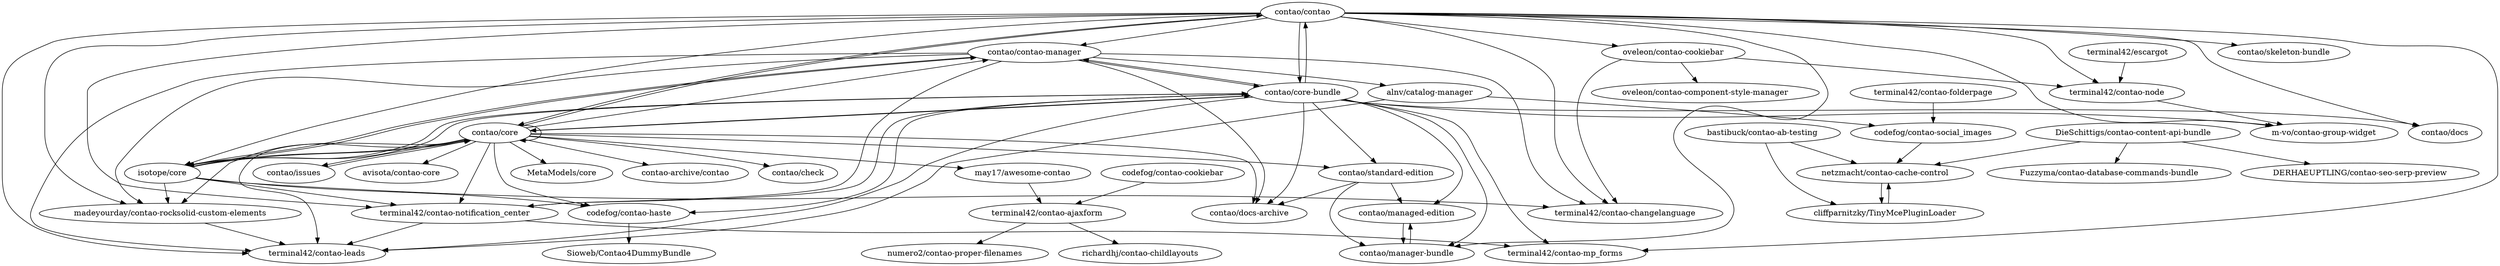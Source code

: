 digraph G {
"contao/contao" -> "contao/contao-manager"
"contao/contao" -> "contao/core-bundle"
"contao/contao" -> "terminal42/contao-notification_center"
"contao/contao" -> "contao/core"
"contao/contao" -> "oveleon/contao-cookiebar"
"contao/contao" -> "terminal42/contao-node"
"contao/contao" -> "isotope/core"
"contao/contao" -> "m-vo/contao-group-widget"
"contao/contao" -> "contao/docs"
"contao/contao" -> "madeyourday/contao-rocksolid-custom-elements"
"contao/contao" -> "terminal42/contao-leads"
"contao/contao" -> "terminal42/contao-changelanguage"
"contao/contao" -> "contao/manager-bundle"
"contao/contao" -> "terminal42/contao-mp_forms"
"contao/contao" -> "contao/skeleton-bundle"
"terminal42/escargot" -> "terminal42/contao-node"
"may17/awesome-contao" -> "terminal42/contao-ajaxform"
"terminal42/contao-notification_center" -> "terminal42/contao-leads"
"terminal42/contao-notification_center" -> "terminal42/contao-mp_forms"
"terminal42/contao-node" -> "m-vo/contao-group-widget"
"codefog/contao-cookiebar" -> "terminal42/contao-ajaxform"
"codefog/contao-social_images" -> "netzmacht/contao-cache-control"
"contao/core-bundle" -> "contao/contao-manager"
"contao/core-bundle" -> "contao/contao"
"contao/core-bundle" -> "terminal42/contao-notification_center"
"contao/core-bundle" -> "contao/manager-bundle"
"contao/core-bundle" -> "terminal42/contao-leads"
"contao/core-bundle" -> "contao/core"
"contao/core-bundle" -> "contao/docs-archive"
"contao/core-bundle" -> "isotope/core"
"contao/core-bundle" -> "contao/standard-edition"
"contao/core-bundle" -> "contao/managed-edition"
"contao/core-bundle" -> "codefog/contao-haste"
"contao/core-bundle" -> "contao/docs"
"contao/core-bundle" -> "terminal42/contao-mp_forms"
"contao/core-bundle" -> "m-vo/contao-group-widget"
"contao/core" -> "contao/core-bundle"
"contao/core" -> "contao/contao-manager"
"contao/core" -> "contao/contao"
"contao/core" -> "isotope/core"
"contao/core" -> "MetaModels/core"
"contao/core" -> "contao-archive/contao"
"contao/core" -> "terminal42/contao-notification_center"
"contao/core" -> "contao/standard-edition"
"contao/core" -> "contao/core"
"contao/core" -> "contao/check"
"contao/core" -> "madeyourday/contao-rocksolid-custom-elements"
"contao/core" -> "codefog/contao-haste"
"contao/core" -> "may17/awesome-contao"
"contao/core" -> "contao/docs-archive"
"contao/core" -> "terminal42/contao-leads"
"codefog/contao-haste" -> "Sioweb/Contao4DummyBundle"
"contao/core" -> "contao/issues"
"contao/core" -> "avisota/contao-core"
"contao/issues" -> "contao/core"
"oveleon/contao-cookiebar" -> "oveleon/contao-component-style-manager"
"oveleon/contao-cookiebar" -> "terminal42/contao-changelanguage"
"oveleon/contao-cookiebar" -> "terminal42/contao-node"
"contao/standard-edition" -> "contao/manager-bundle"
"contao/standard-edition" -> "contao/docs-archive"
"contao/standard-edition" -> "contao/managed-edition"
"isotope/core" -> "contao/contao-manager"
"isotope/core" -> "madeyourday/contao-rocksolid-custom-elements"
"isotope/core" -> "contao/core-bundle"
"isotope/core" -> "terminal42/contao-notification_center"
"isotope/core" -> "codefog/contao-haste"
"isotope/core" -> "terminal42/contao-changelanguage"
"isotope/core" -> "contao/core"
"netzmacht/contao-cache-control" -> "cliffparnitzky/TinyMcePluginLoader"
"terminal42/contao-folderpage" -> "codefog/contao-social_images"
"terminal42/contao-ajaxform" -> "numero2/contao-proper-filenames"
"terminal42/contao-ajaxform" -> "richardhj/contao-childlayouts"
"contao/contao-manager" -> "contao/core-bundle"
"contao/contao-manager" -> "terminal42/contao-leads"
"contao/contao-manager" -> "madeyourday/contao-rocksolid-custom-elements"
"contao/contao-manager" -> "contao/docs-archive"
"contao/contao-manager" -> "isotope/core"
"contao/contao-manager" -> "terminal42/contao-notification_center"
"contao/contao-manager" -> "terminal42/contao-changelanguage"
"contao/contao-manager" -> "alnv/catalog-manager"
"contao/manager-bundle" -> "contao/managed-edition"
"cliffparnitzky/TinyMcePluginLoader" -> "netzmacht/contao-cache-control"
"contao/managed-edition" -> "contao/manager-bundle"
"alnv/catalog-manager" -> "terminal42/contao-leads"
"alnv/catalog-manager" -> "codefog/contao-social_images"
"DieSchittigs/contao-content-api-bundle" -> "Fuzzyma/contao-database-commands-bundle"
"DieSchittigs/contao-content-api-bundle" -> "netzmacht/contao-cache-control"
"DieSchittigs/contao-content-api-bundle" -> "DERHAEUPTLING/contao-seo-serp-preview"
"madeyourday/contao-rocksolid-custom-elements" -> "terminal42/contao-leads"
"bastibuck/contao-ab-testing" -> "netzmacht/contao-cache-control"
"bastibuck/contao-ab-testing" -> "cliffparnitzky/TinyMcePluginLoader"
"contao/contao" ["l"="-0.127,45.375"]
"contao/contao-manager" ["l"="-0.11,45.383"]
"contao/core-bundle" ["l"="-0.114,45.391"]
"terminal42/contao-notification_center" ["l"="-0.108,45.374"]
"contao/core" ["l"="-0.127,45.401"]
"oveleon/contao-cookiebar" ["l"="-0.167,45.366"]
"terminal42/contao-node" ["l"="-0.154,45.353"]
"isotope/core" ["l"="-0.131,45.39"]
"m-vo/contao-group-widget" ["l"="-0.14,45.364"]
"contao/docs" ["l"="-0.11,45.362"]
"madeyourday/contao-rocksolid-custom-elements" ["l"="-0.101,45.392"]
"terminal42/contao-leads" ["l"="-0.093,45.382"]
"terminal42/contao-changelanguage" ["l"="-0.15,45.379"]
"contao/manager-bundle" ["l"="-0.093,45.398"]
"terminal42/contao-mp_forms" ["l"="-0.094,45.37"]
"contao/skeleton-bundle" ["l"="-0.124,45.349"]
"terminal42/escargot" ["l"="-0.167,45.333"]
"may17/awesome-contao" ["l"="-0.171,45.419"]
"terminal42/contao-ajaxform" ["l"="-0.199,45.432"]
"codefog/contao-cookiebar" ["l"="-0.219,45.442"]
"codefog/contao-social_images" ["l"="-0.028,45.369"]
"netzmacht/contao-cache-control" ["l"="0.004,45.359"]
"contao/docs-archive" ["l"="-0.108,45.404"]
"contao/standard-edition" ["l"="-0.099,45.411"]
"contao/managed-edition" ["l"="-0.083,45.406"]
"codefog/contao-haste" ["l"="-0.12,45.413"]
"MetaModels/core" ["l"="-0.144,45.428"]
"contao-archive/contao" ["l"="-0.155,45.411"]
"contao/check" ["l"="-0.124,45.425"]
"Sioweb/Contao4DummyBundle" ["l"="-0.107,45.435"]
"contao/issues" ["l"="-0.138,45.412"]
"avisota/contao-core" ["l"="-0.154,45.4"]
"oveleon/contao-component-style-manager" ["l"="-0.194,45.36"]
"cliffparnitzky/TinyMcePluginLoader" ["l"="-0.002,45.349"]
"terminal42/contao-folderpage" ["l"="-0.011,45.377"]
"numero2/contao-proper-filenames" ["l"="-0.219,45.426"]
"richardhj/contao-childlayouts" ["l"="-0.199,45.447"]
"alnv/catalog-manager" ["l"="-0.066,45.375"]
"DieSchittigs/contao-content-api-bundle" ["l"="0.033,45.358"]
"Fuzzyma/contao-database-commands-bundle" ["l"="0.055,45.364"]
"DERHAEUPTLING/contao-seo-serp-preview" ["l"="0.05,45.346"]
"bastibuck/contao-ab-testing" ["l"="0.012,45.347"]
}